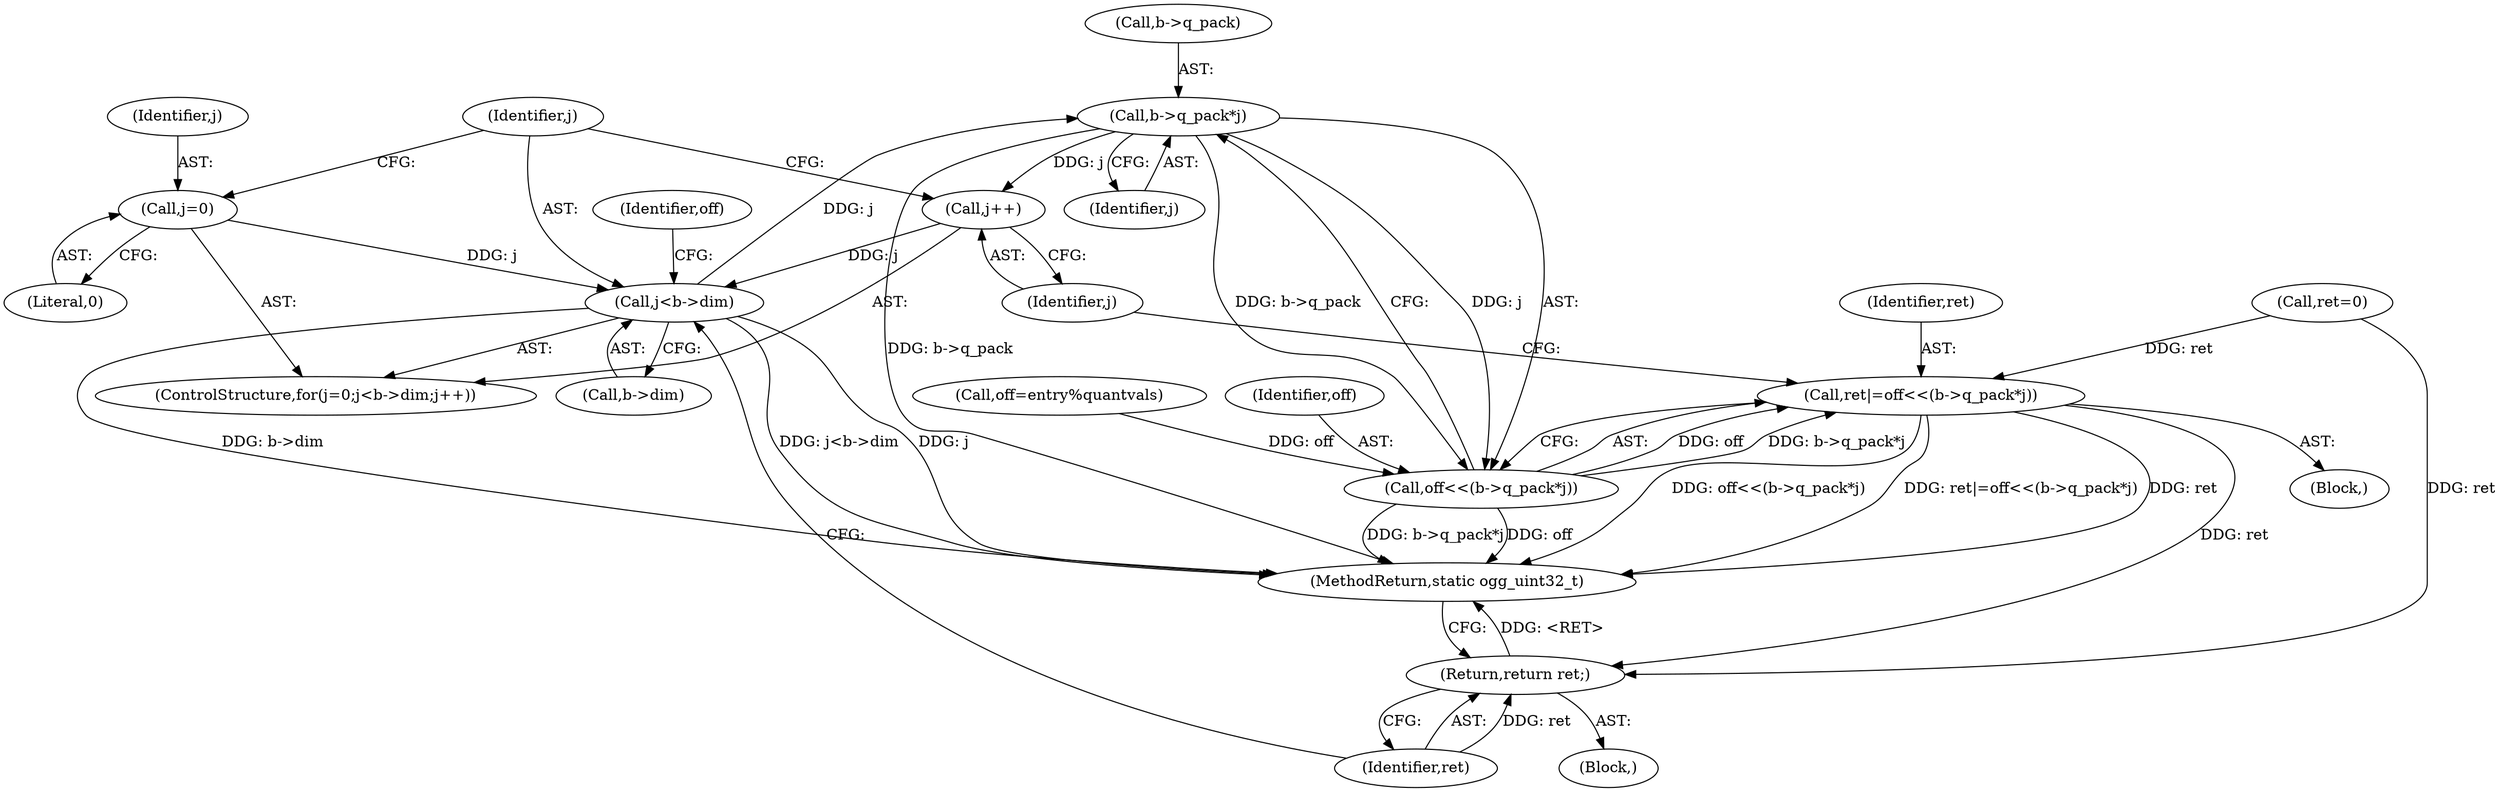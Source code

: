 digraph "0_Android_eeb4e45d5683f88488c083ecf142dc89bc3f0b47_3@pointer" {
"1000221" [label="(Call,b->q_pack*j)"];
"1000200" [label="(Call,j<b->dim)"];
"1000205" [label="(Call,j++)"];
"1000221" [label="(Call,b->q_pack*j)"];
"1000197" [label="(Call,j=0)"];
"1000219" [label="(Call,off<<(b->q_pack*j))"];
"1000217" [label="(Call,ret|=off<<(b->q_pack*j))"];
"1000226" [label="(Return,return ret;)"];
"1000197" [label="(Call,j=0)"];
"1000219" [label="(Call,off<<(b->q_pack*j))"];
"1000235" [label="(MethodReturn,static ogg_uint32_t)"];
"1000227" [label="(Identifier,ret)"];
"1000200" [label="(Call,j<b->dim)"];
"1000222" [label="(Call,b->q_pack)"];
"1000218" [label="(Identifier,ret)"];
"1000111" [label="(Call,ret=0)"];
"1000206" [label="(Identifier,j)"];
"1000207" [label="(Block,)"];
"1000205" [label="(Call,j++)"];
"1000225" [label="(Identifier,j)"];
"1000198" [label="(Identifier,j)"];
"1000221" [label="(Call,b->q_pack*j)"];
"1000209" [label="(Call,off=entry%quantvals)"];
"1000226" [label="(Return,return ret;)"];
"1000210" [label="(Identifier,off)"];
"1000199" [label="(Literal,0)"];
"1000202" [label="(Call,b->dim)"];
"1000217" [label="(Call,ret|=off<<(b->q_pack*j))"];
"1000220" [label="(Identifier,off)"];
"1000201" [label="(Identifier,j)"];
"1000196" [label="(ControlStructure,for(j=0;j<b->dim;j++))"];
"1000119" [label="(Block,)"];
"1000221" -> "1000219"  [label="AST: "];
"1000221" -> "1000225"  [label="CFG: "];
"1000222" -> "1000221"  [label="AST: "];
"1000225" -> "1000221"  [label="AST: "];
"1000219" -> "1000221"  [label="CFG: "];
"1000221" -> "1000235"  [label="DDG: b->q_pack"];
"1000221" -> "1000205"  [label="DDG: j"];
"1000221" -> "1000219"  [label="DDG: b->q_pack"];
"1000221" -> "1000219"  [label="DDG: j"];
"1000200" -> "1000221"  [label="DDG: j"];
"1000200" -> "1000196"  [label="AST: "];
"1000200" -> "1000202"  [label="CFG: "];
"1000201" -> "1000200"  [label="AST: "];
"1000202" -> "1000200"  [label="AST: "];
"1000210" -> "1000200"  [label="CFG: "];
"1000227" -> "1000200"  [label="CFG: "];
"1000200" -> "1000235"  [label="DDG: j"];
"1000200" -> "1000235"  [label="DDG: j<b->dim"];
"1000200" -> "1000235"  [label="DDG: b->dim"];
"1000205" -> "1000200"  [label="DDG: j"];
"1000197" -> "1000200"  [label="DDG: j"];
"1000205" -> "1000196"  [label="AST: "];
"1000205" -> "1000206"  [label="CFG: "];
"1000206" -> "1000205"  [label="AST: "];
"1000201" -> "1000205"  [label="CFG: "];
"1000197" -> "1000196"  [label="AST: "];
"1000197" -> "1000199"  [label="CFG: "];
"1000198" -> "1000197"  [label="AST: "];
"1000199" -> "1000197"  [label="AST: "];
"1000201" -> "1000197"  [label="CFG: "];
"1000219" -> "1000217"  [label="AST: "];
"1000220" -> "1000219"  [label="AST: "];
"1000217" -> "1000219"  [label="CFG: "];
"1000219" -> "1000235"  [label="DDG: b->q_pack*j"];
"1000219" -> "1000235"  [label="DDG: off"];
"1000219" -> "1000217"  [label="DDG: off"];
"1000219" -> "1000217"  [label="DDG: b->q_pack*j"];
"1000209" -> "1000219"  [label="DDG: off"];
"1000217" -> "1000207"  [label="AST: "];
"1000218" -> "1000217"  [label="AST: "];
"1000206" -> "1000217"  [label="CFG: "];
"1000217" -> "1000235"  [label="DDG: off<<(b->q_pack*j)"];
"1000217" -> "1000235"  [label="DDG: ret|=off<<(b->q_pack*j)"];
"1000217" -> "1000235"  [label="DDG: ret"];
"1000111" -> "1000217"  [label="DDG: ret"];
"1000217" -> "1000226"  [label="DDG: ret"];
"1000226" -> "1000119"  [label="AST: "];
"1000226" -> "1000227"  [label="CFG: "];
"1000227" -> "1000226"  [label="AST: "];
"1000235" -> "1000226"  [label="CFG: "];
"1000226" -> "1000235"  [label="DDG: <RET>"];
"1000227" -> "1000226"  [label="DDG: ret"];
"1000111" -> "1000226"  [label="DDG: ret"];
}
